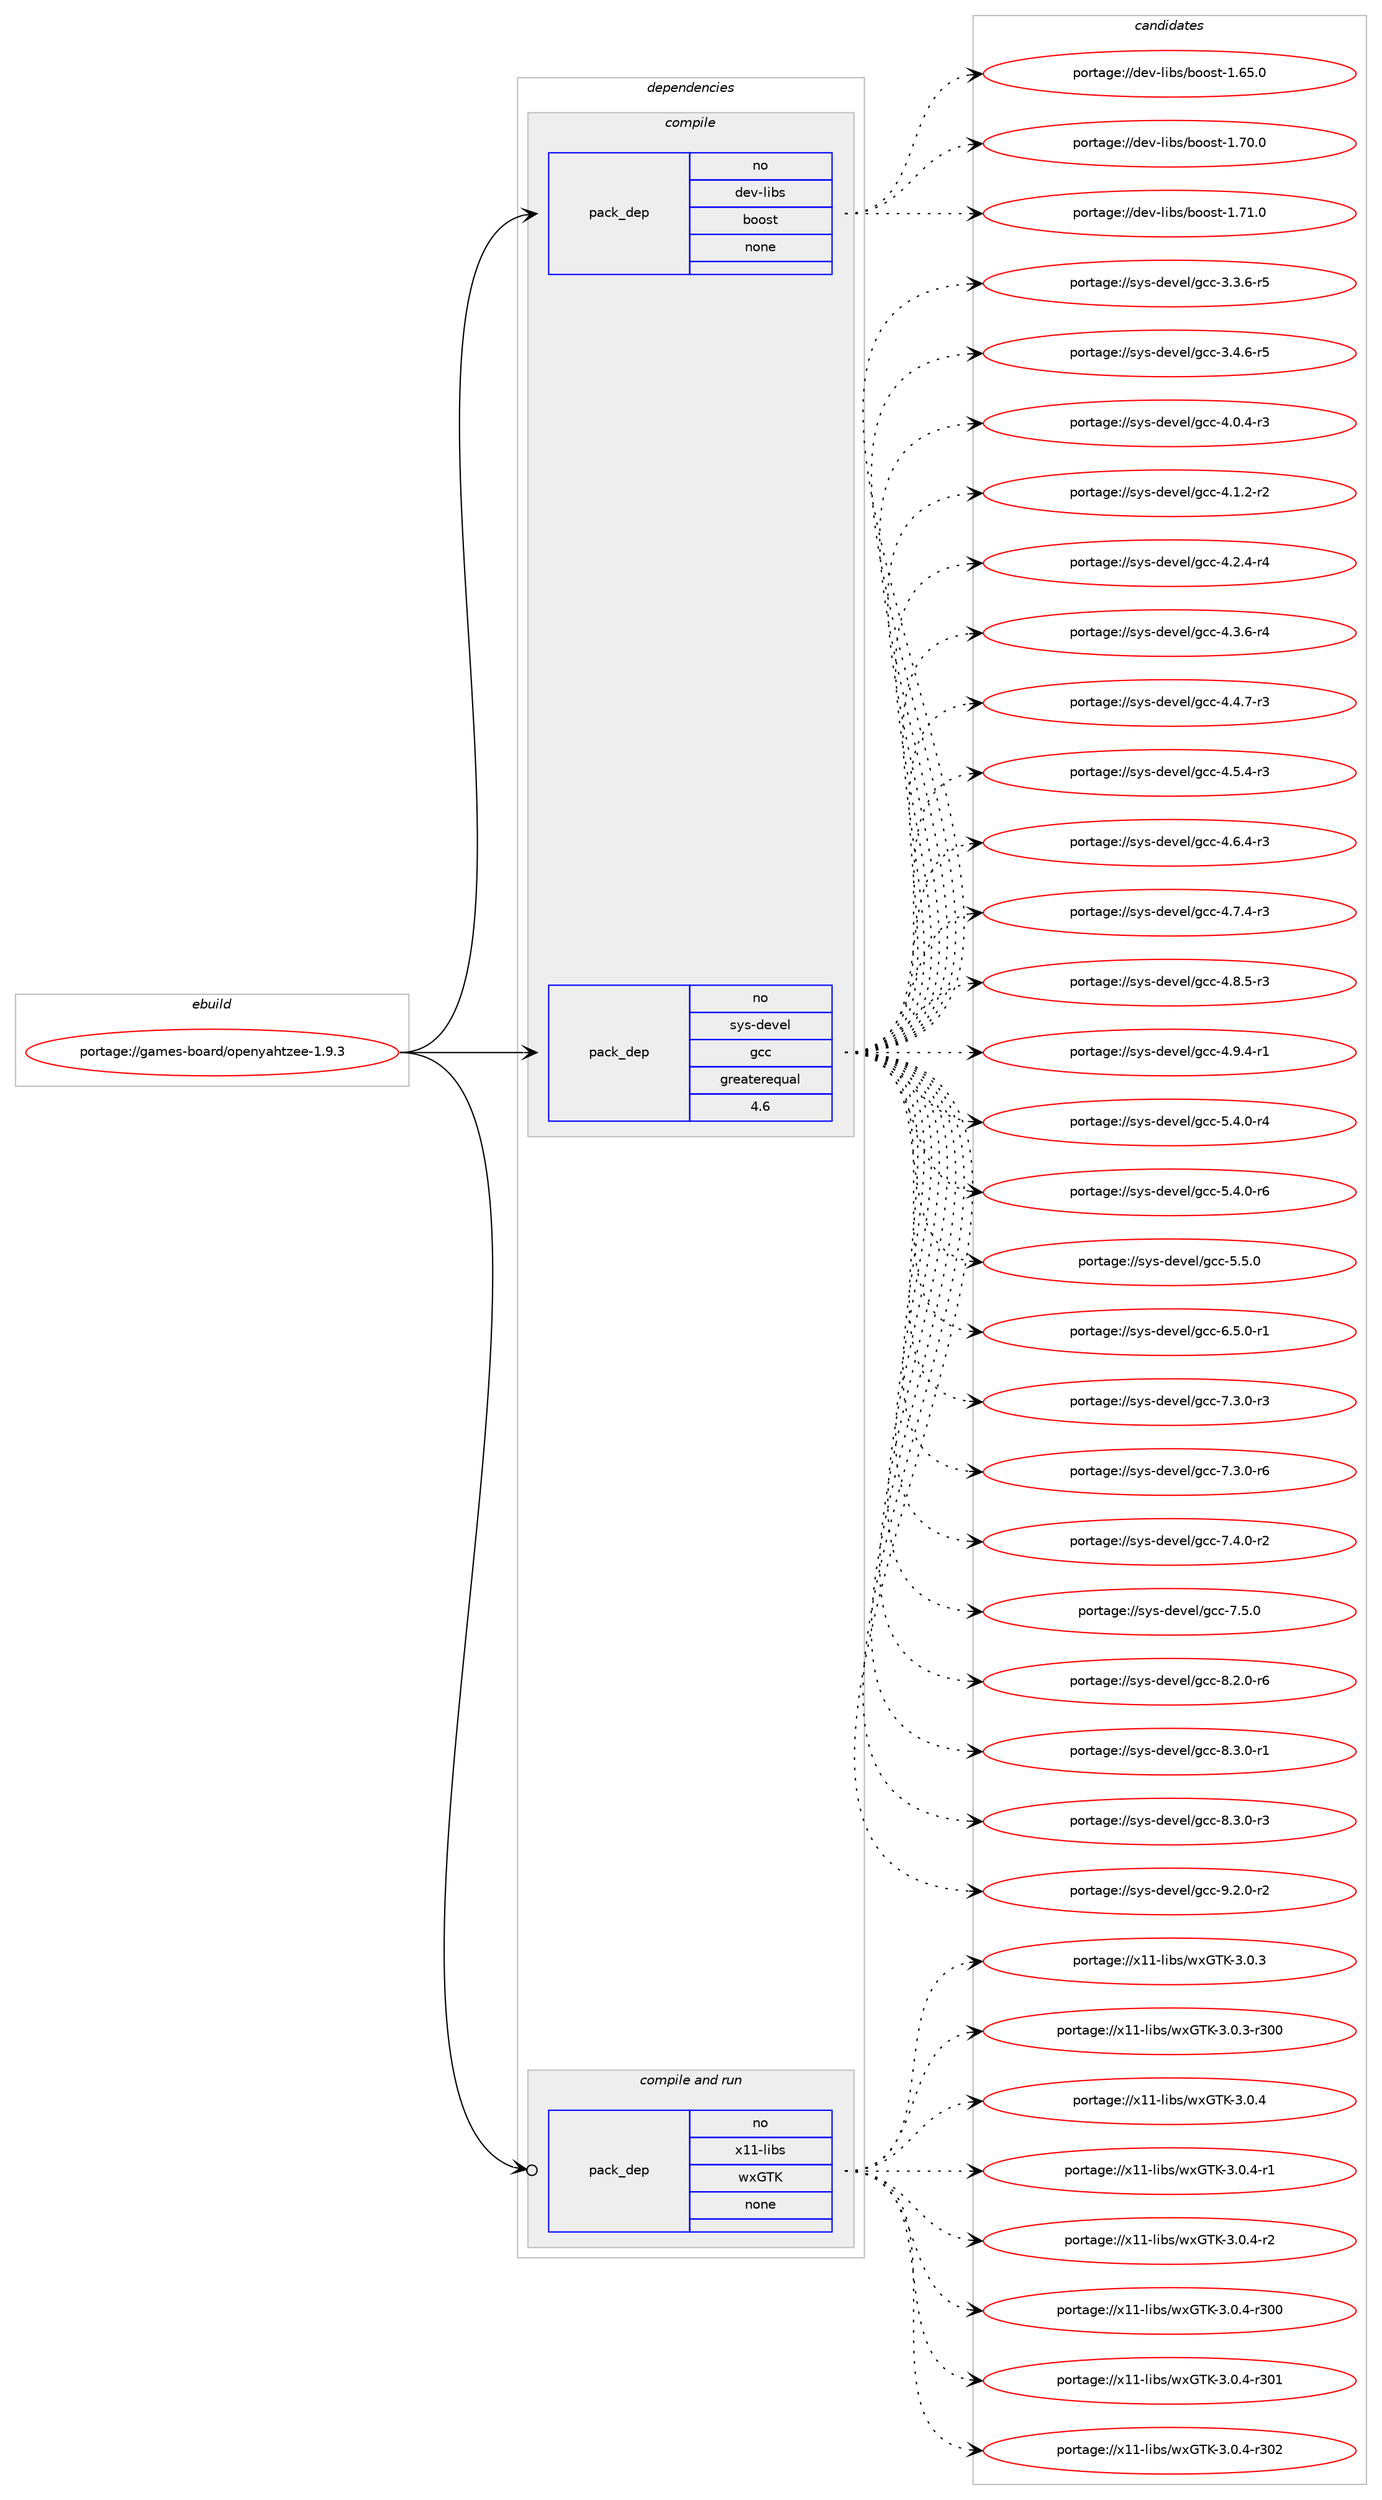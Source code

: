 digraph prolog {

# *************
# Graph options
# *************

newrank=true;
concentrate=true;
compound=true;
graph [rankdir=LR,fontname=Helvetica,fontsize=10,ranksep=1.5];#, ranksep=2.5, nodesep=0.2];
edge  [arrowhead=vee];
node  [fontname=Helvetica,fontsize=10];

# **********
# The ebuild
# **********

subgraph cluster_leftcol {
color=gray;
rank=same;
label=<<i>ebuild</i>>;
id [label="portage://games-board/openyahtzee-1.9.3", color=red, width=4, href="../games-board/openyahtzee-1.9.3.svg"];
}

# ****************
# The dependencies
# ****************

subgraph cluster_midcol {
color=gray;
label=<<i>dependencies</i>>;
subgraph cluster_compile {
fillcolor="#eeeeee";
style=filled;
label=<<i>compile</i>>;
subgraph pack194240 {
dependency270795 [label=<<TABLE BORDER="0" CELLBORDER="1" CELLSPACING="0" CELLPADDING="4" WIDTH="220"><TR><TD ROWSPAN="6" CELLPADDING="30">pack_dep</TD></TR><TR><TD WIDTH="110">no</TD></TR><TR><TD>dev-libs</TD></TR><TR><TD>boost</TD></TR><TR><TD>none</TD></TR><TR><TD></TD></TR></TABLE>>, shape=none, color=blue];
}
id:e -> dependency270795:w [weight=20,style="solid",arrowhead="vee"];
subgraph pack194241 {
dependency270796 [label=<<TABLE BORDER="0" CELLBORDER="1" CELLSPACING="0" CELLPADDING="4" WIDTH="220"><TR><TD ROWSPAN="6" CELLPADDING="30">pack_dep</TD></TR><TR><TD WIDTH="110">no</TD></TR><TR><TD>sys-devel</TD></TR><TR><TD>gcc</TD></TR><TR><TD>greaterequal</TD></TR><TR><TD>4.6</TD></TR></TABLE>>, shape=none, color=blue];
}
id:e -> dependency270796:w [weight=20,style="solid",arrowhead="vee"];
}
subgraph cluster_compileandrun {
fillcolor="#eeeeee";
style=filled;
label=<<i>compile and run</i>>;
subgraph pack194242 {
dependency270797 [label=<<TABLE BORDER="0" CELLBORDER="1" CELLSPACING="0" CELLPADDING="4" WIDTH="220"><TR><TD ROWSPAN="6" CELLPADDING="30">pack_dep</TD></TR><TR><TD WIDTH="110">no</TD></TR><TR><TD>x11-libs</TD></TR><TR><TD>wxGTK</TD></TR><TR><TD>none</TD></TR><TR><TD></TD></TR></TABLE>>, shape=none, color=blue];
}
id:e -> dependency270797:w [weight=20,style="solid",arrowhead="odotvee"];
}
subgraph cluster_run {
fillcolor="#eeeeee";
style=filled;
label=<<i>run</i>>;
}
}

# **************
# The candidates
# **************

subgraph cluster_choices {
rank=same;
color=gray;
label=<<i>candidates</i>>;

subgraph choice194240 {
color=black;
nodesep=1;
choiceportage1001011184510810598115479811111111511645494654534648 [label="portage://dev-libs/boost-1.65.0", color=red, width=4,href="../dev-libs/boost-1.65.0.svg"];
choiceportage1001011184510810598115479811111111511645494655484648 [label="portage://dev-libs/boost-1.70.0", color=red, width=4,href="../dev-libs/boost-1.70.0.svg"];
choiceportage1001011184510810598115479811111111511645494655494648 [label="portage://dev-libs/boost-1.71.0", color=red, width=4,href="../dev-libs/boost-1.71.0.svg"];
dependency270795:e -> choiceportage1001011184510810598115479811111111511645494654534648:w [style=dotted,weight="100"];
dependency270795:e -> choiceportage1001011184510810598115479811111111511645494655484648:w [style=dotted,weight="100"];
dependency270795:e -> choiceportage1001011184510810598115479811111111511645494655494648:w [style=dotted,weight="100"];
}
subgraph choice194241 {
color=black;
nodesep=1;
choiceportage115121115451001011181011084710399994551465146544511453 [label="portage://sys-devel/gcc-3.3.6-r5", color=red, width=4,href="../sys-devel/gcc-3.3.6-r5.svg"];
choiceportage115121115451001011181011084710399994551465246544511453 [label="portage://sys-devel/gcc-3.4.6-r5", color=red, width=4,href="../sys-devel/gcc-3.4.6-r5.svg"];
choiceportage115121115451001011181011084710399994552464846524511451 [label="portage://sys-devel/gcc-4.0.4-r3", color=red, width=4,href="../sys-devel/gcc-4.0.4-r3.svg"];
choiceportage115121115451001011181011084710399994552464946504511450 [label="portage://sys-devel/gcc-4.1.2-r2", color=red, width=4,href="../sys-devel/gcc-4.1.2-r2.svg"];
choiceportage115121115451001011181011084710399994552465046524511452 [label="portage://sys-devel/gcc-4.2.4-r4", color=red, width=4,href="../sys-devel/gcc-4.2.4-r4.svg"];
choiceportage115121115451001011181011084710399994552465146544511452 [label="portage://sys-devel/gcc-4.3.6-r4", color=red, width=4,href="../sys-devel/gcc-4.3.6-r4.svg"];
choiceportage115121115451001011181011084710399994552465246554511451 [label="portage://sys-devel/gcc-4.4.7-r3", color=red, width=4,href="../sys-devel/gcc-4.4.7-r3.svg"];
choiceportage115121115451001011181011084710399994552465346524511451 [label="portage://sys-devel/gcc-4.5.4-r3", color=red, width=4,href="../sys-devel/gcc-4.5.4-r3.svg"];
choiceportage115121115451001011181011084710399994552465446524511451 [label="portage://sys-devel/gcc-4.6.4-r3", color=red, width=4,href="../sys-devel/gcc-4.6.4-r3.svg"];
choiceportage115121115451001011181011084710399994552465546524511451 [label="portage://sys-devel/gcc-4.7.4-r3", color=red, width=4,href="../sys-devel/gcc-4.7.4-r3.svg"];
choiceportage115121115451001011181011084710399994552465646534511451 [label="portage://sys-devel/gcc-4.8.5-r3", color=red, width=4,href="../sys-devel/gcc-4.8.5-r3.svg"];
choiceportage115121115451001011181011084710399994552465746524511449 [label="portage://sys-devel/gcc-4.9.4-r1", color=red, width=4,href="../sys-devel/gcc-4.9.4-r1.svg"];
choiceportage115121115451001011181011084710399994553465246484511452 [label="portage://sys-devel/gcc-5.4.0-r4", color=red, width=4,href="../sys-devel/gcc-5.4.0-r4.svg"];
choiceportage115121115451001011181011084710399994553465246484511454 [label="portage://sys-devel/gcc-5.4.0-r6", color=red, width=4,href="../sys-devel/gcc-5.4.0-r6.svg"];
choiceportage11512111545100101118101108471039999455346534648 [label="portage://sys-devel/gcc-5.5.0", color=red, width=4,href="../sys-devel/gcc-5.5.0.svg"];
choiceportage115121115451001011181011084710399994554465346484511449 [label="portage://sys-devel/gcc-6.5.0-r1", color=red, width=4,href="../sys-devel/gcc-6.5.0-r1.svg"];
choiceportage115121115451001011181011084710399994555465146484511451 [label="portage://sys-devel/gcc-7.3.0-r3", color=red, width=4,href="../sys-devel/gcc-7.3.0-r3.svg"];
choiceportage115121115451001011181011084710399994555465146484511454 [label="portage://sys-devel/gcc-7.3.0-r6", color=red, width=4,href="../sys-devel/gcc-7.3.0-r6.svg"];
choiceportage115121115451001011181011084710399994555465246484511450 [label="portage://sys-devel/gcc-7.4.0-r2", color=red, width=4,href="../sys-devel/gcc-7.4.0-r2.svg"];
choiceportage11512111545100101118101108471039999455546534648 [label="portage://sys-devel/gcc-7.5.0", color=red, width=4,href="../sys-devel/gcc-7.5.0.svg"];
choiceportage115121115451001011181011084710399994556465046484511454 [label="portage://sys-devel/gcc-8.2.0-r6", color=red, width=4,href="../sys-devel/gcc-8.2.0-r6.svg"];
choiceportage115121115451001011181011084710399994556465146484511449 [label="portage://sys-devel/gcc-8.3.0-r1", color=red, width=4,href="../sys-devel/gcc-8.3.0-r1.svg"];
choiceportage115121115451001011181011084710399994556465146484511451 [label="portage://sys-devel/gcc-8.3.0-r3", color=red, width=4,href="../sys-devel/gcc-8.3.0-r3.svg"];
choiceportage115121115451001011181011084710399994557465046484511450 [label="portage://sys-devel/gcc-9.2.0-r2", color=red, width=4,href="../sys-devel/gcc-9.2.0-r2.svg"];
dependency270796:e -> choiceportage115121115451001011181011084710399994551465146544511453:w [style=dotted,weight="100"];
dependency270796:e -> choiceportage115121115451001011181011084710399994551465246544511453:w [style=dotted,weight="100"];
dependency270796:e -> choiceportage115121115451001011181011084710399994552464846524511451:w [style=dotted,weight="100"];
dependency270796:e -> choiceportage115121115451001011181011084710399994552464946504511450:w [style=dotted,weight="100"];
dependency270796:e -> choiceportage115121115451001011181011084710399994552465046524511452:w [style=dotted,weight="100"];
dependency270796:e -> choiceportage115121115451001011181011084710399994552465146544511452:w [style=dotted,weight="100"];
dependency270796:e -> choiceportage115121115451001011181011084710399994552465246554511451:w [style=dotted,weight="100"];
dependency270796:e -> choiceportage115121115451001011181011084710399994552465346524511451:w [style=dotted,weight="100"];
dependency270796:e -> choiceportage115121115451001011181011084710399994552465446524511451:w [style=dotted,weight="100"];
dependency270796:e -> choiceportage115121115451001011181011084710399994552465546524511451:w [style=dotted,weight="100"];
dependency270796:e -> choiceportage115121115451001011181011084710399994552465646534511451:w [style=dotted,weight="100"];
dependency270796:e -> choiceportage115121115451001011181011084710399994552465746524511449:w [style=dotted,weight="100"];
dependency270796:e -> choiceportage115121115451001011181011084710399994553465246484511452:w [style=dotted,weight="100"];
dependency270796:e -> choiceportage115121115451001011181011084710399994553465246484511454:w [style=dotted,weight="100"];
dependency270796:e -> choiceportage11512111545100101118101108471039999455346534648:w [style=dotted,weight="100"];
dependency270796:e -> choiceportage115121115451001011181011084710399994554465346484511449:w [style=dotted,weight="100"];
dependency270796:e -> choiceportage115121115451001011181011084710399994555465146484511451:w [style=dotted,weight="100"];
dependency270796:e -> choiceportage115121115451001011181011084710399994555465146484511454:w [style=dotted,weight="100"];
dependency270796:e -> choiceportage115121115451001011181011084710399994555465246484511450:w [style=dotted,weight="100"];
dependency270796:e -> choiceportage11512111545100101118101108471039999455546534648:w [style=dotted,weight="100"];
dependency270796:e -> choiceportage115121115451001011181011084710399994556465046484511454:w [style=dotted,weight="100"];
dependency270796:e -> choiceportage115121115451001011181011084710399994556465146484511449:w [style=dotted,weight="100"];
dependency270796:e -> choiceportage115121115451001011181011084710399994556465146484511451:w [style=dotted,weight="100"];
dependency270796:e -> choiceportage115121115451001011181011084710399994557465046484511450:w [style=dotted,weight="100"];
}
subgraph choice194242 {
color=black;
nodesep=1;
choiceportage1204949451081059811547119120718475455146484651 [label="portage://x11-libs/wxGTK-3.0.3", color=red, width=4,href="../x11-libs/wxGTK-3.0.3.svg"];
choiceportage120494945108105981154711912071847545514648465145114514848 [label="portage://x11-libs/wxGTK-3.0.3-r300", color=red, width=4,href="../x11-libs/wxGTK-3.0.3-r300.svg"];
choiceportage1204949451081059811547119120718475455146484652 [label="portage://x11-libs/wxGTK-3.0.4", color=red, width=4,href="../x11-libs/wxGTK-3.0.4.svg"];
choiceportage12049494510810598115471191207184754551464846524511449 [label="portage://x11-libs/wxGTK-3.0.4-r1", color=red, width=4,href="../x11-libs/wxGTK-3.0.4-r1.svg"];
choiceportage12049494510810598115471191207184754551464846524511450 [label="portage://x11-libs/wxGTK-3.0.4-r2", color=red, width=4,href="../x11-libs/wxGTK-3.0.4-r2.svg"];
choiceportage120494945108105981154711912071847545514648465245114514848 [label="portage://x11-libs/wxGTK-3.0.4-r300", color=red, width=4,href="../x11-libs/wxGTK-3.0.4-r300.svg"];
choiceportage120494945108105981154711912071847545514648465245114514849 [label="portage://x11-libs/wxGTK-3.0.4-r301", color=red, width=4,href="../x11-libs/wxGTK-3.0.4-r301.svg"];
choiceportage120494945108105981154711912071847545514648465245114514850 [label="portage://x11-libs/wxGTK-3.0.4-r302", color=red, width=4,href="../x11-libs/wxGTK-3.0.4-r302.svg"];
dependency270797:e -> choiceportage1204949451081059811547119120718475455146484651:w [style=dotted,weight="100"];
dependency270797:e -> choiceportage120494945108105981154711912071847545514648465145114514848:w [style=dotted,weight="100"];
dependency270797:e -> choiceportage1204949451081059811547119120718475455146484652:w [style=dotted,weight="100"];
dependency270797:e -> choiceportage12049494510810598115471191207184754551464846524511449:w [style=dotted,weight="100"];
dependency270797:e -> choiceportage12049494510810598115471191207184754551464846524511450:w [style=dotted,weight="100"];
dependency270797:e -> choiceportage120494945108105981154711912071847545514648465245114514848:w [style=dotted,weight="100"];
dependency270797:e -> choiceportage120494945108105981154711912071847545514648465245114514849:w [style=dotted,weight="100"];
dependency270797:e -> choiceportage120494945108105981154711912071847545514648465245114514850:w [style=dotted,weight="100"];
}
}

}
